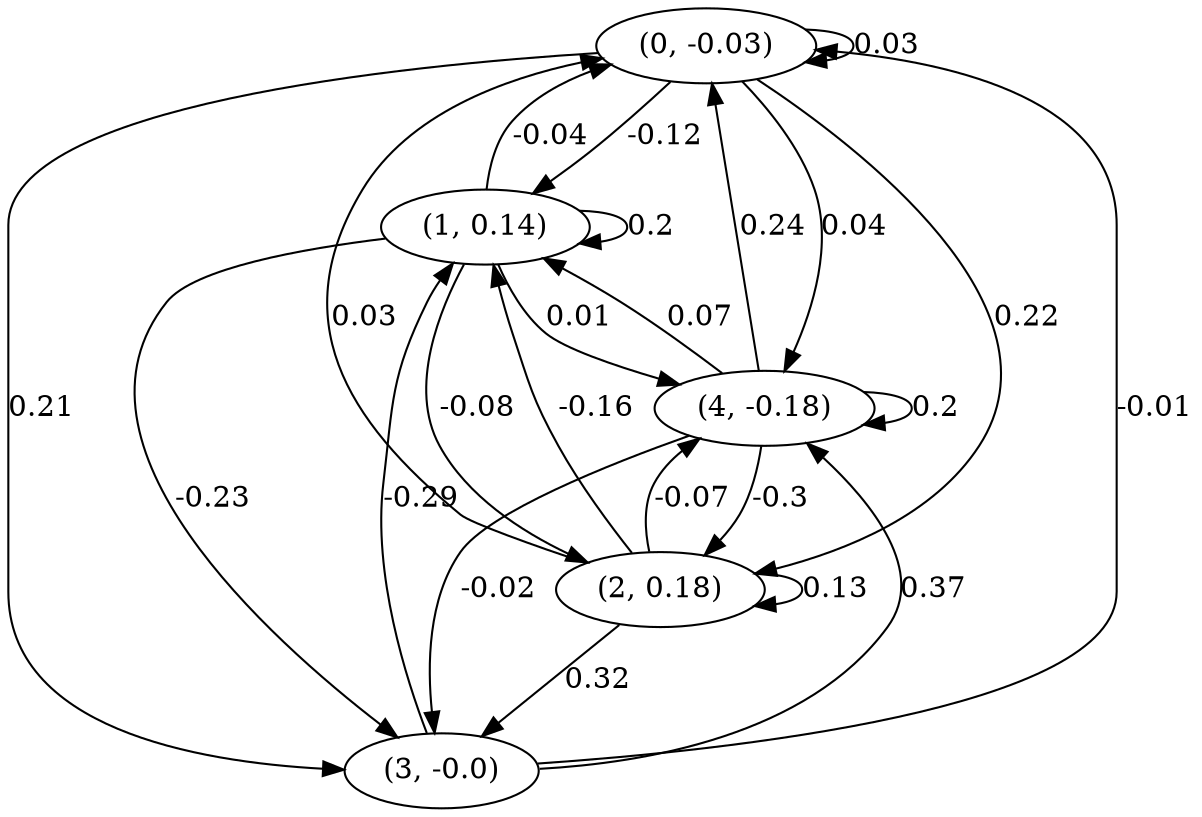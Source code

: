 digraph {
    0 [ label = "(0, -0.03)" ]
    1 [ label = "(1, 0.14)" ]
    2 [ label = "(2, 0.18)" ]
    3 [ label = "(3, -0.0)" ]
    4 [ label = "(4, -0.18)" ]
    0 -> 0 [ label = "0.03" ]
    1 -> 1 [ label = "0.2" ]
    2 -> 2 [ label = "0.13" ]
    4 -> 4 [ label = "0.2" ]
    1 -> 0 [ label = "-0.04" ]
    2 -> 0 [ label = "0.03" ]
    3 -> 0 [ label = "-0.01" ]
    4 -> 0 [ label = "0.24" ]
    0 -> 1 [ label = "-0.12" ]
    2 -> 1 [ label = "-0.16" ]
    3 -> 1 [ label = "-0.29" ]
    4 -> 1 [ label = "0.07" ]
    0 -> 2 [ label = "0.22" ]
    1 -> 2 [ label = "-0.08" ]
    4 -> 2 [ label = "-0.3" ]
    0 -> 3 [ label = "0.21" ]
    1 -> 3 [ label = "-0.23" ]
    2 -> 3 [ label = "0.32" ]
    4 -> 3 [ label = "-0.02" ]
    0 -> 4 [ label = "0.04" ]
    1 -> 4 [ label = "0.01" ]
    2 -> 4 [ label = "-0.07" ]
    3 -> 4 [ label = "0.37" ]
}

